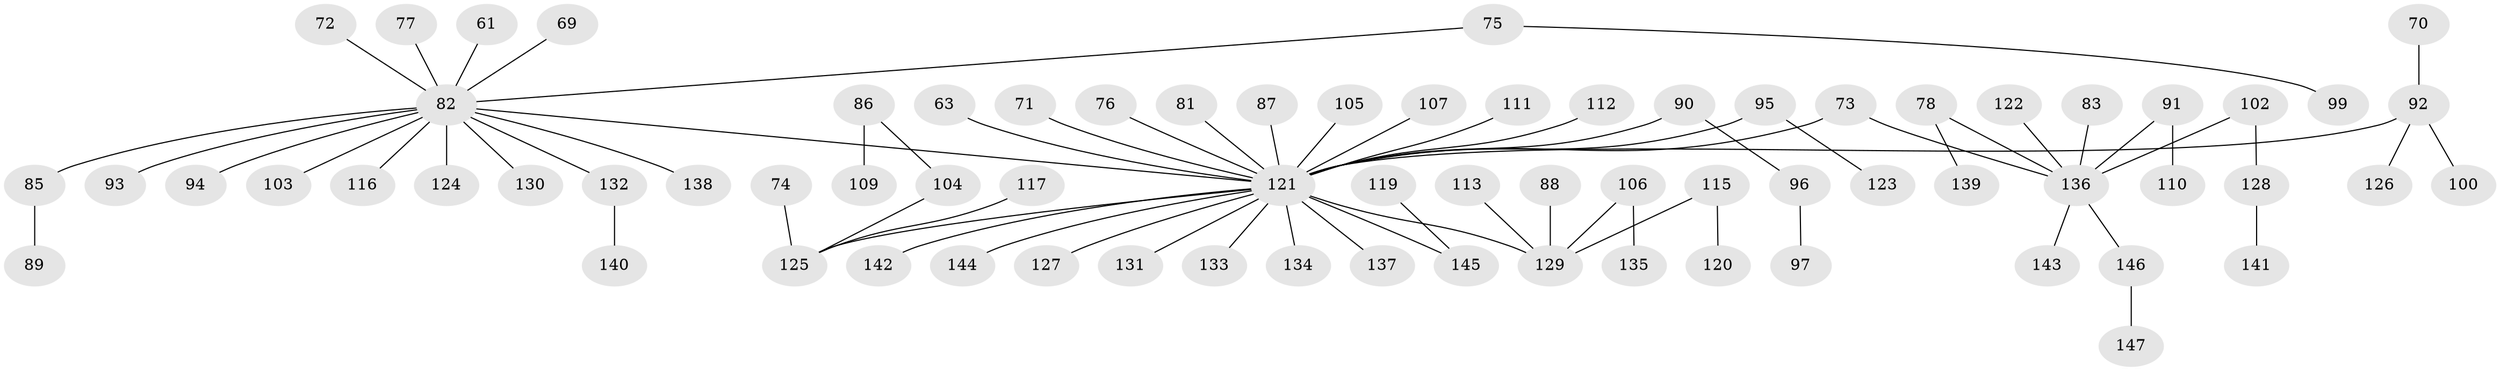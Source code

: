 // original degree distribution, {5: 0.061224489795918366, 4: 0.05442176870748299, 9: 0.006802721088435374, 6: 0.013605442176870748, 3: 0.10884353741496598, 1: 0.5170068027210885, 2: 0.23809523809523808}
// Generated by graph-tools (version 1.1) at 2025/53/03/09/25 04:53:51]
// undirected, 73 vertices, 72 edges
graph export_dot {
graph [start="1"]
  node [color=gray90,style=filled];
  61;
  63;
  69;
  70;
  71;
  72 [super="+31"];
  73 [super="+7"];
  74;
  75;
  76;
  77;
  78;
  81;
  82 [super="+1+18+29+35+32+51+37+42+58+62"];
  83;
  85;
  86;
  87;
  88;
  89;
  90 [super="+16"];
  91;
  92 [super="+22+47+55"];
  93;
  94;
  95;
  96;
  97;
  99;
  100;
  102 [super="+30"];
  103;
  104 [super="+65"];
  105;
  106;
  107;
  109;
  110;
  111;
  112;
  113;
  115;
  116;
  117;
  119;
  120;
  121 [super="+5+10+28+14+26+64+59+68+98+44+101+45+108"];
  122;
  123;
  124;
  125 [super="+23+56+46"];
  126;
  127;
  128 [super="+66+84"];
  129 [super="+39+80"];
  130;
  131;
  132;
  133;
  134;
  135;
  136 [super="+114+118+15+60+57"];
  137;
  138;
  139;
  140;
  141;
  142;
  143;
  144;
  145 [super="+79"];
  146;
  147;
  61 -- 82;
  63 -- 121;
  69 -- 82;
  70 -- 92;
  71 -- 121;
  72 -- 82;
  73 -- 136;
  73 -- 121;
  74 -- 125;
  75 -- 99;
  75 -- 82;
  76 -- 121;
  77 -- 82;
  78 -- 139;
  78 -- 136;
  81 -- 121;
  82 -- 93;
  82 -- 130;
  82 -- 132;
  82 -- 138;
  82 -- 124;
  82 -- 94;
  82 -- 116;
  82 -- 85;
  82 -- 103;
  82 -- 121;
  83 -- 136;
  85 -- 89;
  86 -- 109;
  86 -- 104;
  87 -- 121;
  88 -- 129;
  90 -- 96;
  90 -- 121;
  91 -- 110;
  91 -- 136;
  92 -- 126;
  92 -- 100;
  92 -- 121;
  95 -- 123;
  95 -- 121;
  96 -- 97;
  102 -- 128;
  102 -- 136;
  104 -- 125;
  105 -- 121;
  106 -- 135;
  106 -- 129;
  107 -- 121;
  111 -- 121;
  112 -- 121;
  113 -- 129;
  115 -- 120;
  115 -- 129;
  117 -- 125;
  119 -- 145;
  121 -- 129;
  121 -- 142;
  121 -- 144;
  121 -- 131;
  121 -- 127;
  121 -- 145;
  121 -- 134;
  121 -- 133;
  121 -- 137;
  121 -- 125;
  122 -- 136;
  128 -- 141;
  132 -- 140;
  136 -- 143;
  136 -- 146;
  146 -- 147;
}

